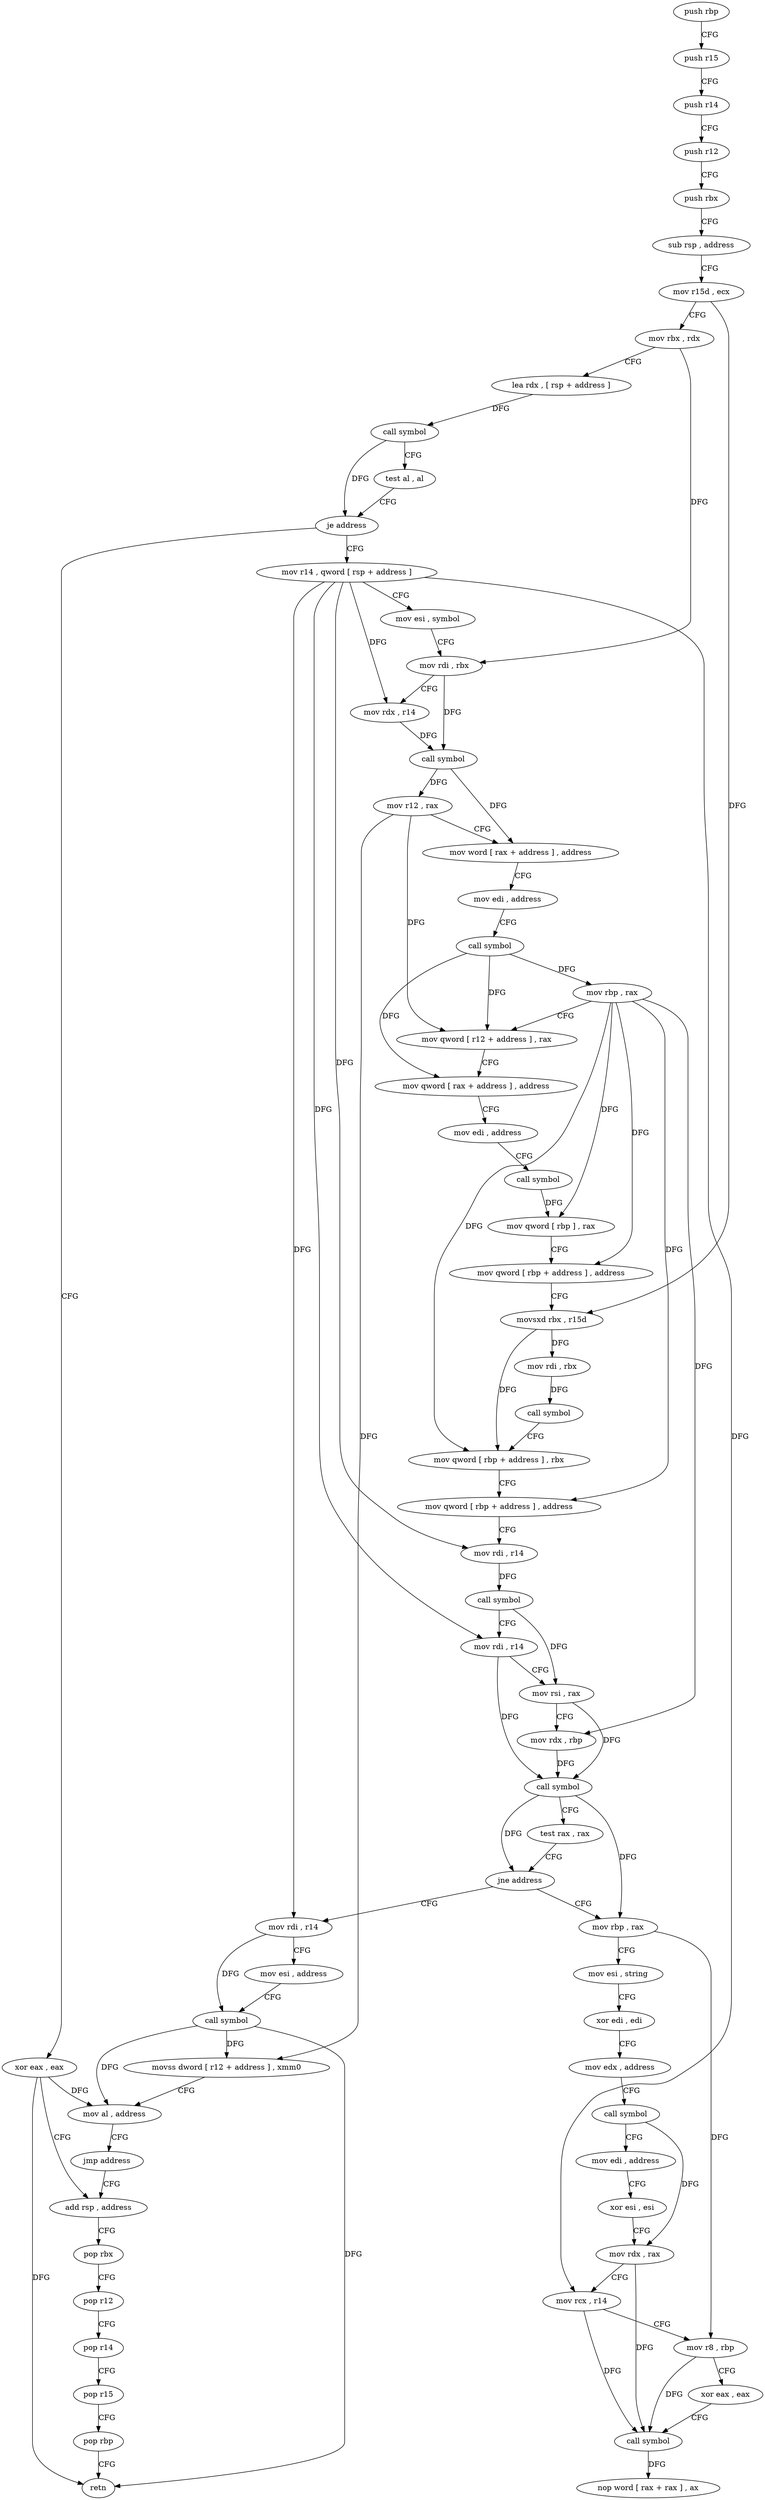 digraph "func" {
"4250112" [label = "push rbp" ]
"4250113" [label = "push r15" ]
"4250115" [label = "push r14" ]
"4250117" [label = "push r12" ]
"4250119" [label = "push rbx" ]
"4250120" [label = "sub rsp , address" ]
"4250124" [label = "mov r15d , ecx" ]
"4250127" [label = "mov rbx , rdx" ]
"4250130" [label = "lea rdx , [ rsp + address ]" ]
"4250135" [label = "call symbol" ]
"4250140" [label = "test al , al" ]
"4250142" [label = "je address" ]
"4250300" [label = "xor eax , eax" ]
"4250148" [label = "mov r14 , qword [ rsp + address ]" ]
"4250302" [label = "add rsp , address" ]
"4250153" [label = "mov esi , symbol" ]
"4250158" [label = "mov rdi , rbx" ]
"4250161" [label = "mov rdx , r14" ]
"4250164" [label = "call symbol" ]
"4250169" [label = "mov r12 , rax" ]
"4250172" [label = "mov word [ rax + address ] , address" ]
"4250178" [label = "mov edi , address" ]
"4250183" [label = "call symbol" ]
"4250188" [label = "mov rbp , rax" ]
"4250191" [label = "mov qword [ r12 + address ] , rax" ]
"4250196" [label = "mov qword [ rax + address ] , address" ]
"4250204" [label = "mov edi , address" ]
"4250209" [label = "call symbol" ]
"4250214" [label = "mov qword [ rbp ] , rax" ]
"4250218" [label = "mov qword [ rbp + address ] , address" ]
"4250226" [label = "movsxd rbx , r15d" ]
"4250229" [label = "mov rdi , rbx" ]
"4250232" [label = "call symbol" ]
"4250237" [label = "mov qword [ rbp + address ] , rbx" ]
"4250241" [label = "mov qword [ rbp + address ] , address" ]
"4250249" [label = "mov rdi , r14" ]
"4250252" [label = "call symbol" ]
"4250257" [label = "mov rdi , r14" ]
"4250260" [label = "mov rsi , rax" ]
"4250263" [label = "mov rdx , rbp" ]
"4250266" [label = "call symbol" ]
"4250271" [label = "test rax , rax" ]
"4250274" [label = "jne address" ]
"4250315" [label = "mov rbp , rax" ]
"4250276" [label = "mov rdi , r14" ]
"4250318" [label = "mov esi , string" ]
"4250323" [label = "xor edi , edi" ]
"4250325" [label = "mov edx , address" ]
"4250330" [label = "call symbol" ]
"4250335" [label = "mov edi , address" ]
"4250340" [label = "xor esi , esi" ]
"4250342" [label = "mov rdx , rax" ]
"4250345" [label = "mov rcx , r14" ]
"4250348" [label = "mov r8 , rbp" ]
"4250351" [label = "xor eax , eax" ]
"4250353" [label = "call symbol" ]
"4250358" [label = "nop word [ rax + rax ] , ax" ]
"4250279" [label = "mov esi , address" ]
"4250284" [label = "call symbol" ]
"4250289" [label = "movss dword [ r12 + address ] , xmm0" ]
"4250296" [label = "mov al , address" ]
"4250298" [label = "jmp address" ]
"4250306" [label = "pop rbx" ]
"4250307" [label = "pop r12" ]
"4250309" [label = "pop r14" ]
"4250311" [label = "pop r15" ]
"4250313" [label = "pop rbp" ]
"4250314" [label = "retn" ]
"4250112" -> "4250113" [ label = "CFG" ]
"4250113" -> "4250115" [ label = "CFG" ]
"4250115" -> "4250117" [ label = "CFG" ]
"4250117" -> "4250119" [ label = "CFG" ]
"4250119" -> "4250120" [ label = "CFG" ]
"4250120" -> "4250124" [ label = "CFG" ]
"4250124" -> "4250127" [ label = "CFG" ]
"4250124" -> "4250226" [ label = "DFG" ]
"4250127" -> "4250130" [ label = "CFG" ]
"4250127" -> "4250158" [ label = "DFG" ]
"4250130" -> "4250135" [ label = "DFG" ]
"4250135" -> "4250140" [ label = "CFG" ]
"4250135" -> "4250142" [ label = "DFG" ]
"4250140" -> "4250142" [ label = "CFG" ]
"4250142" -> "4250300" [ label = "CFG" ]
"4250142" -> "4250148" [ label = "CFG" ]
"4250300" -> "4250302" [ label = "CFG" ]
"4250300" -> "4250314" [ label = "DFG" ]
"4250300" -> "4250296" [ label = "DFG" ]
"4250148" -> "4250153" [ label = "CFG" ]
"4250148" -> "4250161" [ label = "DFG" ]
"4250148" -> "4250249" [ label = "DFG" ]
"4250148" -> "4250257" [ label = "DFG" ]
"4250148" -> "4250345" [ label = "DFG" ]
"4250148" -> "4250276" [ label = "DFG" ]
"4250302" -> "4250306" [ label = "CFG" ]
"4250153" -> "4250158" [ label = "CFG" ]
"4250158" -> "4250161" [ label = "CFG" ]
"4250158" -> "4250164" [ label = "DFG" ]
"4250161" -> "4250164" [ label = "DFG" ]
"4250164" -> "4250169" [ label = "DFG" ]
"4250164" -> "4250172" [ label = "DFG" ]
"4250169" -> "4250172" [ label = "CFG" ]
"4250169" -> "4250191" [ label = "DFG" ]
"4250169" -> "4250289" [ label = "DFG" ]
"4250172" -> "4250178" [ label = "CFG" ]
"4250178" -> "4250183" [ label = "CFG" ]
"4250183" -> "4250188" [ label = "DFG" ]
"4250183" -> "4250191" [ label = "DFG" ]
"4250183" -> "4250196" [ label = "DFG" ]
"4250188" -> "4250191" [ label = "CFG" ]
"4250188" -> "4250214" [ label = "DFG" ]
"4250188" -> "4250218" [ label = "DFG" ]
"4250188" -> "4250237" [ label = "DFG" ]
"4250188" -> "4250241" [ label = "DFG" ]
"4250188" -> "4250263" [ label = "DFG" ]
"4250191" -> "4250196" [ label = "CFG" ]
"4250196" -> "4250204" [ label = "CFG" ]
"4250204" -> "4250209" [ label = "CFG" ]
"4250209" -> "4250214" [ label = "DFG" ]
"4250214" -> "4250218" [ label = "CFG" ]
"4250218" -> "4250226" [ label = "CFG" ]
"4250226" -> "4250229" [ label = "DFG" ]
"4250226" -> "4250237" [ label = "DFG" ]
"4250229" -> "4250232" [ label = "DFG" ]
"4250232" -> "4250237" [ label = "CFG" ]
"4250237" -> "4250241" [ label = "CFG" ]
"4250241" -> "4250249" [ label = "CFG" ]
"4250249" -> "4250252" [ label = "DFG" ]
"4250252" -> "4250257" [ label = "CFG" ]
"4250252" -> "4250260" [ label = "DFG" ]
"4250257" -> "4250260" [ label = "CFG" ]
"4250257" -> "4250266" [ label = "DFG" ]
"4250260" -> "4250263" [ label = "CFG" ]
"4250260" -> "4250266" [ label = "DFG" ]
"4250263" -> "4250266" [ label = "DFG" ]
"4250266" -> "4250271" [ label = "CFG" ]
"4250266" -> "4250274" [ label = "DFG" ]
"4250266" -> "4250315" [ label = "DFG" ]
"4250271" -> "4250274" [ label = "CFG" ]
"4250274" -> "4250315" [ label = "CFG" ]
"4250274" -> "4250276" [ label = "CFG" ]
"4250315" -> "4250318" [ label = "CFG" ]
"4250315" -> "4250348" [ label = "DFG" ]
"4250276" -> "4250279" [ label = "CFG" ]
"4250276" -> "4250284" [ label = "DFG" ]
"4250318" -> "4250323" [ label = "CFG" ]
"4250323" -> "4250325" [ label = "CFG" ]
"4250325" -> "4250330" [ label = "CFG" ]
"4250330" -> "4250335" [ label = "CFG" ]
"4250330" -> "4250342" [ label = "DFG" ]
"4250335" -> "4250340" [ label = "CFG" ]
"4250340" -> "4250342" [ label = "CFG" ]
"4250342" -> "4250345" [ label = "CFG" ]
"4250342" -> "4250353" [ label = "DFG" ]
"4250345" -> "4250348" [ label = "CFG" ]
"4250345" -> "4250353" [ label = "DFG" ]
"4250348" -> "4250351" [ label = "CFG" ]
"4250348" -> "4250353" [ label = "DFG" ]
"4250351" -> "4250353" [ label = "CFG" ]
"4250353" -> "4250358" [ label = "DFG" ]
"4250279" -> "4250284" [ label = "CFG" ]
"4250284" -> "4250289" [ label = "DFG" ]
"4250284" -> "4250314" [ label = "DFG" ]
"4250284" -> "4250296" [ label = "DFG" ]
"4250289" -> "4250296" [ label = "CFG" ]
"4250296" -> "4250298" [ label = "CFG" ]
"4250298" -> "4250302" [ label = "CFG" ]
"4250306" -> "4250307" [ label = "CFG" ]
"4250307" -> "4250309" [ label = "CFG" ]
"4250309" -> "4250311" [ label = "CFG" ]
"4250311" -> "4250313" [ label = "CFG" ]
"4250313" -> "4250314" [ label = "CFG" ]
}

